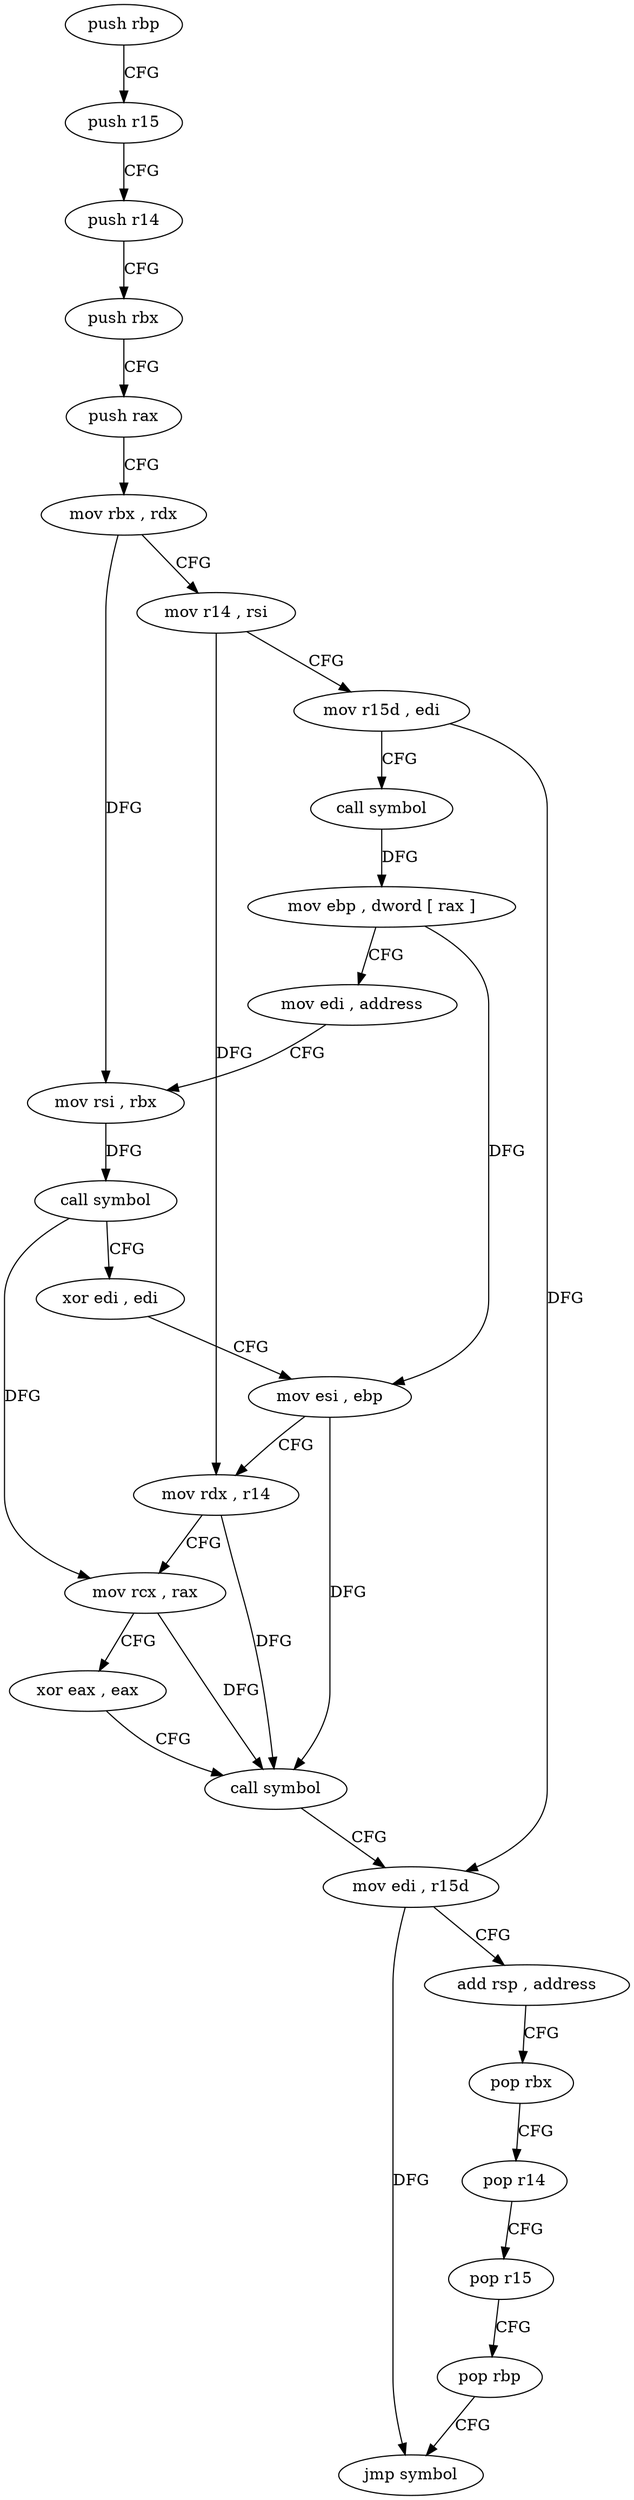 digraph "func" {
"4220624" [label = "push rbp" ]
"4220625" [label = "push r15" ]
"4220627" [label = "push r14" ]
"4220629" [label = "push rbx" ]
"4220630" [label = "push rax" ]
"4220631" [label = "mov rbx , rdx" ]
"4220634" [label = "mov r14 , rsi" ]
"4220637" [label = "mov r15d , edi" ]
"4220640" [label = "call symbol" ]
"4220645" [label = "mov ebp , dword [ rax ]" ]
"4220647" [label = "mov edi , address" ]
"4220652" [label = "mov rsi , rbx" ]
"4220655" [label = "call symbol" ]
"4220660" [label = "xor edi , edi" ]
"4220662" [label = "mov esi , ebp" ]
"4220664" [label = "mov rdx , r14" ]
"4220667" [label = "mov rcx , rax" ]
"4220670" [label = "xor eax , eax" ]
"4220672" [label = "call symbol" ]
"4220677" [label = "mov edi , r15d" ]
"4220680" [label = "add rsp , address" ]
"4220684" [label = "pop rbx" ]
"4220685" [label = "pop r14" ]
"4220687" [label = "pop r15" ]
"4220689" [label = "pop rbp" ]
"4220690" [label = "jmp symbol" ]
"4220624" -> "4220625" [ label = "CFG" ]
"4220625" -> "4220627" [ label = "CFG" ]
"4220627" -> "4220629" [ label = "CFG" ]
"4220629" -> "4220630" [ label = "CFG" ]
"4220630" -> "4220631" [ label = "CFG" ]
"4220631" -> "4220634" [ label = "CFG" ]
"4220631" -> "4220652" [ label = "DFG" ]
"4220634" -> "4220637" [ label = "CFG" ]
"4220634" -> "4220664" [ label = "DFG" ]
"4220637" -> "4220640" [ label = "CFG" ]
"4220637" -> "4220677" [ label = "DFG" ]
"4220640" -> "4220645" [ label = "DFG" ]
"4220645" -> "4220647" [ label = "CFG" ]
"4220645" -> "4220662" [ label = "DFG" ]
"4220647" -> "4220652" [ label = "CFG" ]
"4220652" -> "4220655" [ label = "DFG" ]
"4220655" -> "4220660" [ label = "CFG" ]
"4220655" -> "4220667" [ label = "DFG" ]
"4220660" -> "4220662" [ label = "CFG" ]
"4220662" -> "4220664" [ label = "CFG" ]
"4220662" -> "4220672" [ label = "DFG" ]
"4220664" -> "4220667" [ label = "CFG" ]
"4220664" -> "4220672" [ label = "DFG" ]
"4220667" -> "4220670" [ label = "CFG" ]
"4220667" -> "4220672" [ label = "DFG" ]
"4220670" -> "4220672" [ label = "CFG" ]
"4220672" -> "4220677" [ label = "CFG" ]
"4220677" -> "4220680" [ label = "CFG" ]
"4220677" -> "4220690" [ label = "DFG" ]
"4220680" -> "4220684" [ label = "CFG" ]
"4220684" -> "4220685" [ label = "CFG" ]
"4220685" -> "4220687" [ label = "CFG" ]
"4220687" -> "4220689" [ label = "CFG" ]
"4220689" -> "4220690" [ label = "CFG" ]
}
